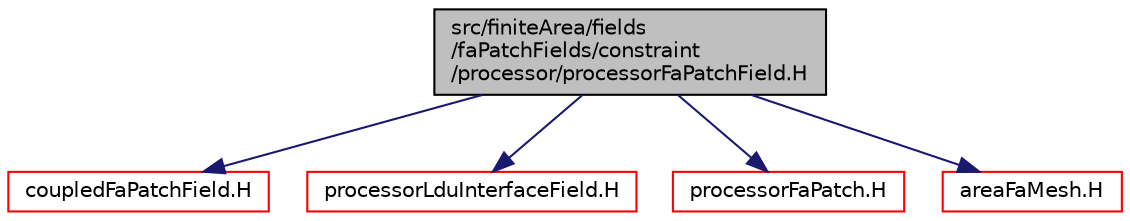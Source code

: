 digraph "src/finiteArea/fields/faPatchFields/constraint/processor/processorFaPatchField.H"
{
  bgcolor="transparent";
  edge [fontname="Helvetica",fontsize="10",labelfontname="Helvetica",labelfontsize="10"];
  node [fontname="Helvetica",fontsize="10",shape=record];
  Node1 [label="src/finiteArea/fields\l/faPatchFields/constraint\l/processor/processorFaPatchField.H",height=0.2,width=0.4,color="black", fillcolor="grey75", style="filled" fontcolor="black"];
  Node1 -> Node2 [color="midnightblue",fontsize="10",style="solid",fontname="Helvetica"];
  Node2 [label="coupledFaPatchField.H",height=0.2,width=0.4,color="red",URL="$coupledFaPatchField_8H.html"];
  Node1 -> Node3 [color="midnightblue",fontsize="10",style="solid",fontname="Helvetica"];
  Node3 [label="processorLduInterfaceField.H",height=0.2,width=0.4,color="red",URL="$processorLduInterfaceField_8H.html"];
  Node1 -> Node4 [color="midnightblue",fontsize="10",style="solid",fontname="Helvetica"];
  Node4 [label="processorFaPatch.H",height=0.2,width=0.4,color="red",URL="$processorFaPatch_8H.html"];
  Node1 -> Node5 [color="midnightblue",fontsize="10",style="solid",fontname="Helvetica"];
  Node5 [label="areaFaMesh.H",height=0.2,width=0.4,color="red",URL="$areaFaMesh_8H.html"];
}
